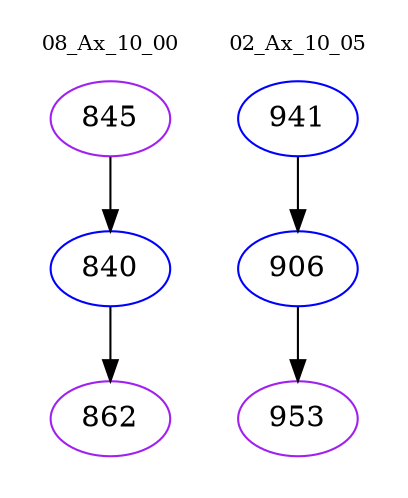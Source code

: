 digraph{
subgraph cluster_0 {
color = white
label = "08_Ax_10_00";
fontsize=10;
T0_845 [label="845", color="purple"]
T0_845 -> T0_840 [color="black"]
T0_840 [label="840", color="blue"]
T0_840 -> T0_862 [color="black"]
T0_862 [label="862", color="purple"]
}
subgraph cluster_1 {
color = white
label = "02_Ax_10_05";
fontsize=10;
T1_941 [label="941", color="blue"]
T1_941 -> T1_906 [color="black"]
T1_906 [label="906", color="blue"]
T1_906 -> T1_953 [color="black"]
T1_953 [label="953", color="purple"]
}
}
